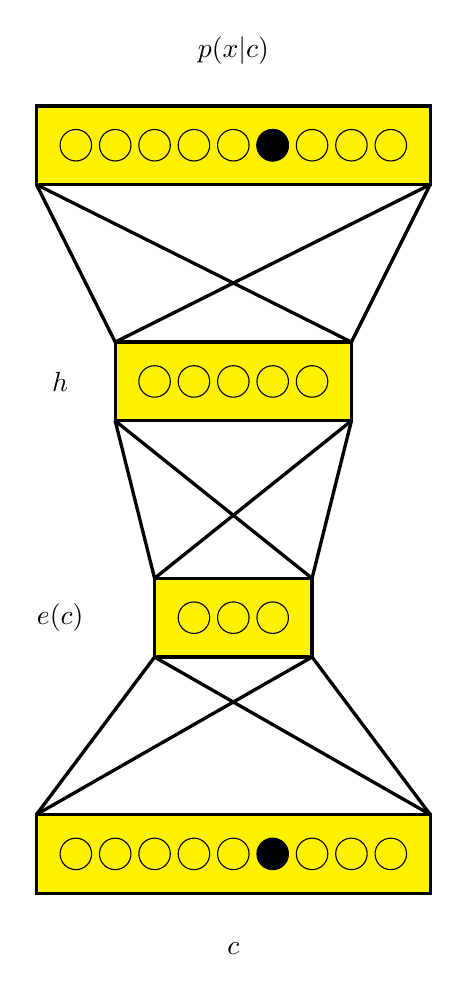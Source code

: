 %basic-gen.tikz
\begin{tikzpicture}

\draw [line width=1.2pt, fill=yellow] (3,-10) rectangle (8,-9);
\filldraw (6,-9.5) circle (0.2cm);
\draw (6.5,-9.5) circle (0.2cm);
\draw (7,-9.5) circle (0.2cm);
\draw (7.5,-9.5) circle (0.2cm);
\draw (5.5,-9.5) circle (0.2cm);
\draw (5,-9.5) circle (0.2cm);
\draw (4.5,-9.5) circle (0.2cm);
\draw (4,-9.5) circle (0.2cm);
\draw (3.5,-9.5) circle (0.2cm);

\path (5.5,-10.7) node () {$c$};

\draw [very thick] (3,-9) -- (4.5,-7);
\draw [very thick] (3,-9) -- (6.5,-7);
\draw [very thick] (8,-9) -- (4.5,-7);
\draw [very thick] (8,-9) -- (6.5,-7);

\draw [line width=1.2pt, fill=yellow] (4.5,-7) rectangle (6.5,-6);
\draw (5,-6.5) circle (0.2cm);
\draw (5.5,-6.5) circle (0.2cm);
\draw (6,-6.5) circle (0.2cm);

\path (3.3,-6.5) node () {$e(c)$};

\draw [very thick] (4.5,-6) -- (4,-4);
\draw [very thick] (4.5,-6) -- (7,-4);
\draw [very thick] (6.5,-6) -- (4,-4);
\draw [very thick] (6.5,-6) -- (7,-4);

\draw [line width=1.2pt, fill=yellow] (4,-4) rectangle (7,-3);
\draw (4.5,-3.5) circle (0.2cm);
\draw (5,-3.5) circle (0.2cm);
\draw (5.5,-3.5) circle (0.2cm);
\draw (6,-3.5) circle (0.2cm);
\draw (6.5,-3.5) circle (0.2cm);

\path (3.3,-3.5) node () {$h$};

\draw [very thick] (4,-3) -- (3,-1);
\draw [very thick] (4,-3) -- (8,-1);
\draw [very thick] (7,-3) -- (3,-1);
\draw [very thick] (7,-3) -- (8,-1);

\draw [line width=1.2pt, fill=yellow] (3,-1) rectangle (8,0);
\filldraw (6,-0.5) circle (0.2cm);
\draw (3.5,-0.5) circle (0.2cm);
\draw (4,-0.5) circle (0.2cm);
\draw (4.5,-0.5) circle (0.2cm);
\draw (5,-0.5) circle (0.2cm);
\draw (5.5,-0.5) circle (0.2cm);
\draw (6,-0.5) circle (0.2cm);
\draw (6.5,-0.5) circle (0.2cm);
\draw (7,-0.5) circle (0.2cm);
\draw (7.5,-0.5) circle (0.2cm);
\path (5.5,0.7) node () {$p(x|c)$};

\end{tikzpicture}
